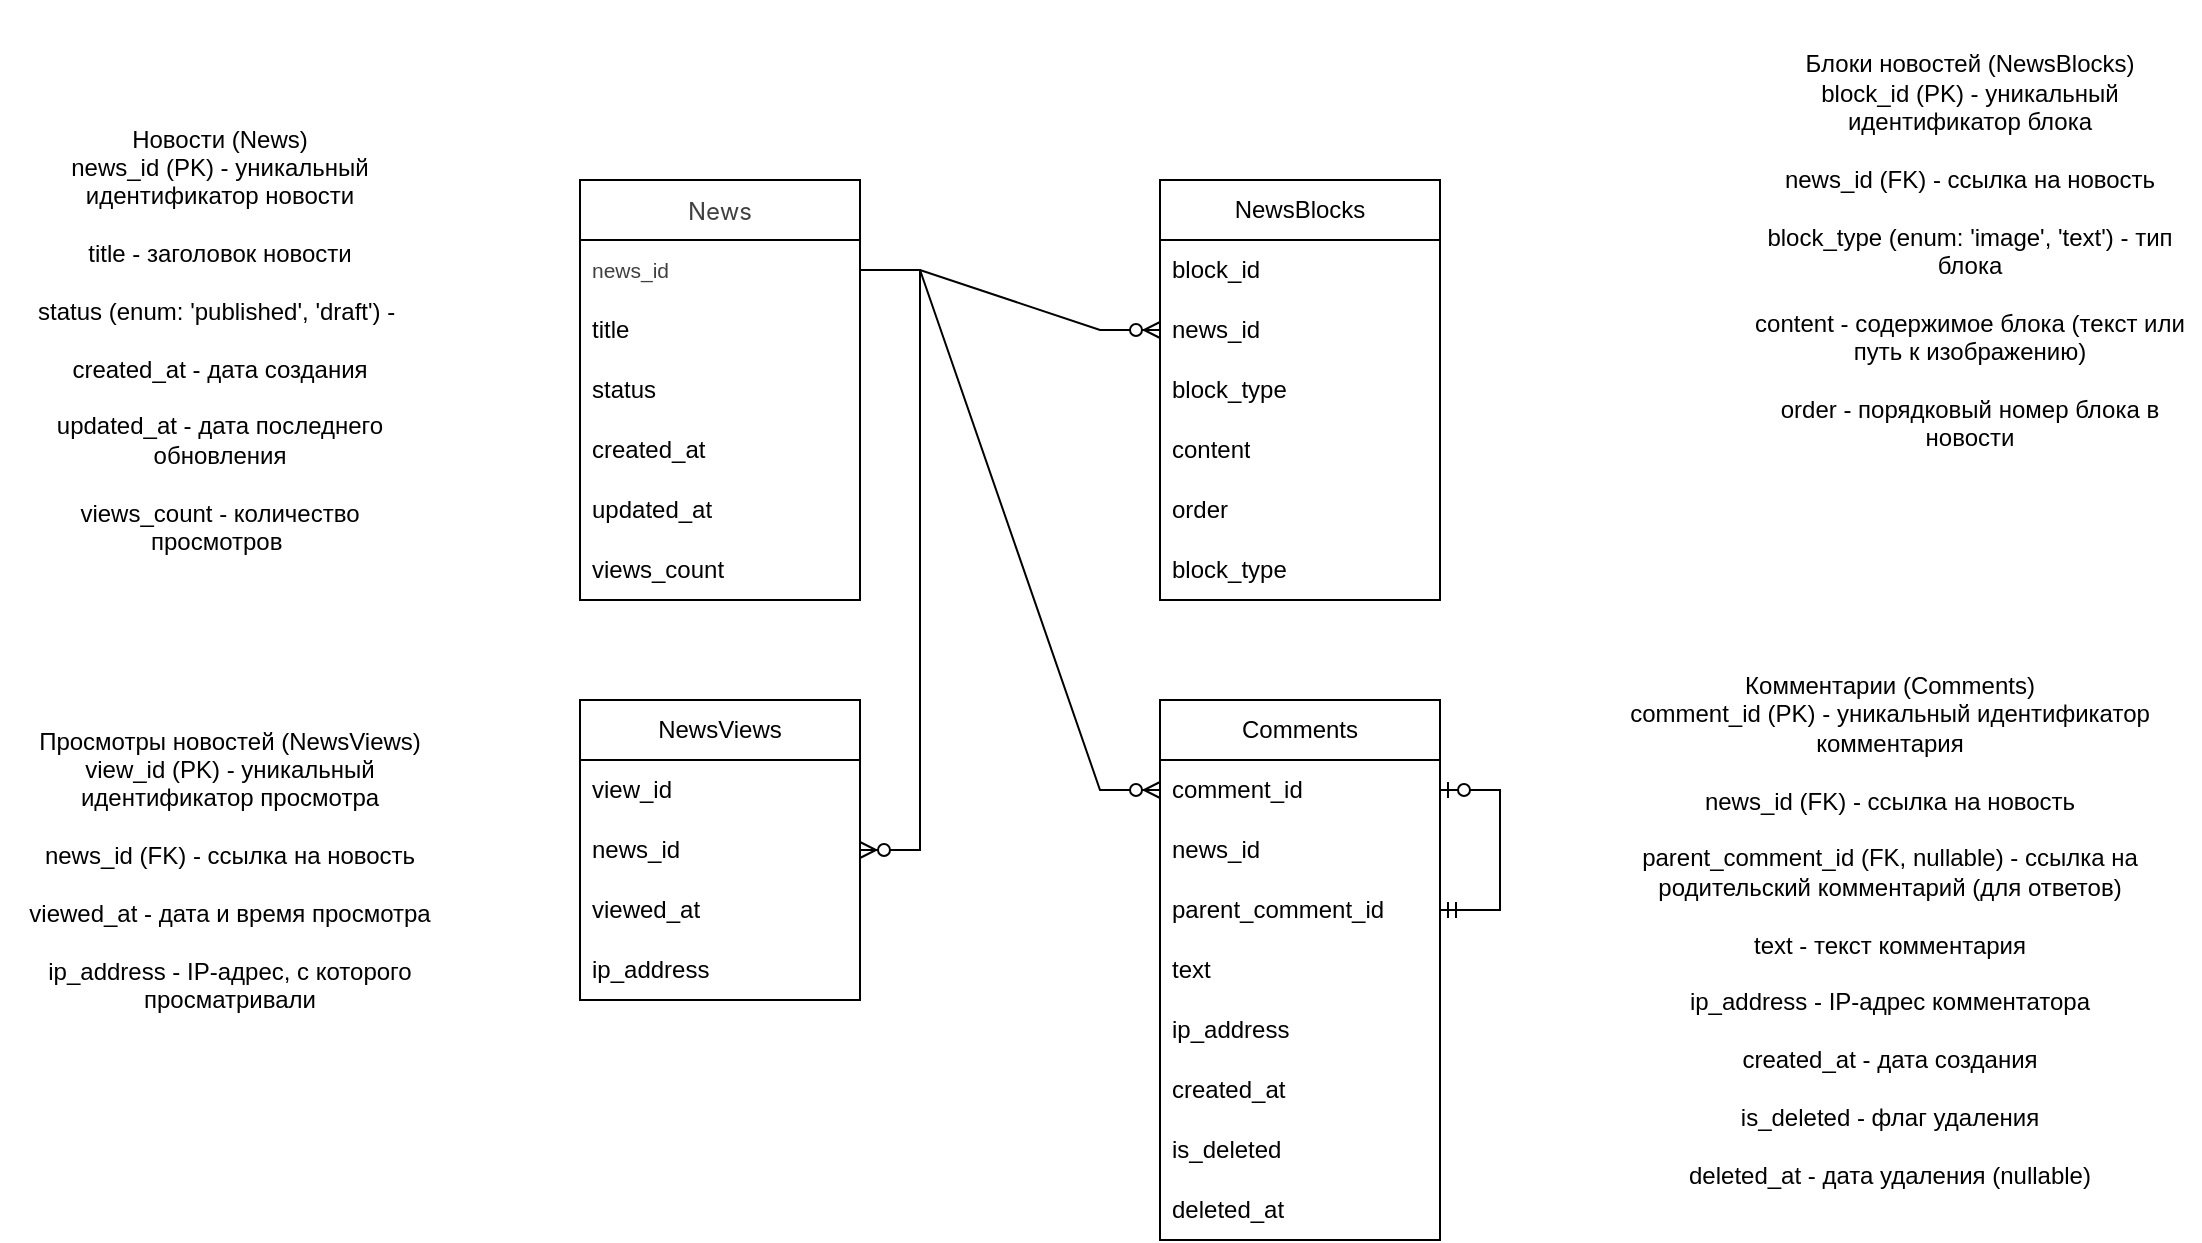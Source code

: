 <mxfile version="26.2.10">
  <diagram name="Страница — 1" id="KqVdlNlK7JJ7JEKHCbd8">
    <mxGraphModel dx="1172" dy="462" grid="1" gridSize="10" guides="1" tooltips="1" connect="1" arrows="1" fold="1" page="1" pageScale="1" pageWidth="827" pageHeight="1169" math="0" shadow="0">
      <root>
        <mxCell id="0" />
        <mxCell id="1" parent="0" />
        <mxCell id="3GEyTsKZ42JATMLCnBji-1" value="&lt;h3 style=&quot;font-weight: var(--ds-font-weight-strong); font-size: calc(var(--ds-md-zoom)*16px); line-height: 1.5; margin: calc(var(--ds-md-zoom)*16px)0 calc(var(--ds-md-zoom)*12px)0; color: rgb(64, 64, 64); font-family: DeepSeek-CJK-patch, Inter, system-ui, -apple-system, BlinkMacSystemFont, &amp;quot;Segoe UI&amp;quot;, Roboto, &amp;quot;Noto Sans&amp;quot;, Ubuntu, Cantarell, &amp;quot;Helvetica Neue&amp;quot;, Oxygen, &amp;quot;Open Sans&amp;quot;, sans-serif; text-align: start;&quot;&gt;News&lt;/h3&gt;" style="swimlane;fontStyle=0;childLayout=stackLayout;horizontal=1;startSize=30;horizontalStack=0;resizeParent=1;resizeParentMax=0;resizeLast=0;collapsible=1;marginBottom=0;whiteSpace=wrap;html=1;" parent="1" vertex="1">
          <mxGeometry x="340" y="170" width="140" height="210" as="geometry" />
        </mxCell>
        <mxCell id="3GEyTsKZ42JATMLCnBji-2" value="&lt;font color=&quot;#404040&quot;&gt;&lt;span style=&quot;font-size: 10.5px;&quot;&gt;news_id&amp;nbsp;&lt;/span&gt;&lt;/font&gt;" style="text;strokeColor=none;fillColor=none;align=left;verticalAlign=middle;spacingLeft=4;spacingRight=4;overflow=hidden;points=[[0,0.5],[1,0.5]];portConstraint=eastwest;rotatable=0;whiteSpace=wrap;html=1;" parent="3GEyTsKZ42JATMLCnBji-1" vertex="1">
          <mxGeometry y="30" width="140" height="30" as="geometry" />
        </mxCell>
        <mxCell id="3GEyTsKZ42JATMLCnBji-3" value="title" style="text;strokeColor=none;fillColor=none;align=left;verticalAlign=middle;spacingLeft=4;spacingRight=4;overflow=hidden;points=[[0,0.5],[1,0.5]];portConstraint=eastwest;rotatable=0;whiteSpace=wrap;html=1;" parent="3GEyTsKZ42JATMLCnBji-1" vertex="1">
          <mxGeometry y="60" width="140" height="30" as="geometry" />
        </mxCell>
        <mxCell id="3GEyTsKZ42JATMLCnBji-4" value="status" style="text;strokeColor=none;fillColor=none;align=left;verticalAlign=middle;spacingLeft=4;spacingRight=4;overflow=hidden;points=[[0,0.5],[1,0.5]];portConstraint=eastwest;rotatable=0;whiteSpace=wrap;html=1;" parent="3GEyTsKZ42JATMLCnBji-1" vertex="1">
          <mxGeometry y="90" width="140" height="30" as="geometry" />
        </mxCell>
        <mxCell id="3GEyTsKZ42JATMLCnBji-5" value="created_at&amp;nbsp;" style="text;strokeColor=none;fillColor=none;align=left;verticalAlign=middle;spacingLeft=4;spacingRight=4;overflow=hidden;points=[[0,0.5],[1,0.5]];portConstraint=eastwest;rotatable=0;whiteSpace=wrap;html=1;" parent="3GEyTsKZ42JATMLCnBji-1" vertex="1">
          <mxGeometry y="120" width="140" height="30" as="geometry" />
        </mxCell>
        <mxCell id="3GEyTsKZ42JATMLCnBji-6" value="updated_at&amp;nbsp;" style="text;strokeColor=none;fillColor=none;align=left;verticalAlign=middle;spacingLeft=4;spacingRight=4;overflow=hidden;points=[[0,0.5],[1,0.5]];portConstraint=eastwest;rotatable=0;whiteSpace=wrap;html=1;" parent="3GEyTsKZ42JATMLCnBji-1" vertex="1">
          <mxGeometry y="150" width="140" height="30" as="geometry" />
        </mxCell>
        <mxCell id="3GEyTsKZ42JATMLCnBji-7" value="&lt;span style=&quot;text-align: center;&quot;&gt;views_count&amp;nbsp;&lt;/span&gt;" style="text;strokeColor=none;fillColor=none;align=left;verticalAlign=middle;spacingLeft=4;spacingRight=4;overflow=hidden;points=[[0,0.5],[1,0.5]];portConstraint=eastwest;rotatable=0;whiteSpace=wrap;html=1;" parent="3GEyTsKZ42JATMLCnBji-1" vertex="1">
          <mxGeometry y="180" width="140" height="30" as="geometry" />
        </mxCell>
        <mxCell id="3GEyTsKZ42JATMLCnBji-9" value="&lt;div&gt;Новости (News)&lt;/div&gt;&lt;div&gt;news_id (PK) - уникальный идентификатор новости&lt;/div&gt;&lt;div&gt;&lt;br&gt;&lt;/div&gt;&lt;div&gt;title - заголовок новости&lt;/div&gt;&lt;div&gt;&lt;br&gt;&lt;/div&gt;&lt;div&gt;status (enum: &#39;published&#39;, &#39;draft&#39;) -&amp;nbsp;&lt;/div&gt;&lt;div&gt;&lt;br&gt;&lt;/div&gt;&lt;div&gt;created_at - дата создания&lt;/div&gt;&lt;div&gt;&lt;br&gt;&lt;/div&gt;&lt;div&gt;updated_at - дата последнего обновления&lt;/div&gt;&lt;div&gt;&lt;br&gt;&lt;/div&gt;&lt;div&gt;views_count - количество просмотров&amp;nbsp;&lt;/div&gt;" style="text;html=1;align=center;verticalAlign=middle;whiteSpace=wrap;rounded=0;" parent="1" vertex="1">
          <mxGeometry x="60" y="80" width="200" height="340" as="geometry" />
        </mxCell>
        <mxCell id="3GEyTsKZ42JATMLCnBji-10" value="&lt;div&gt;Блоки новостей (NewsBlocks)&lt;/div&gt;&lt;div&gt;block_id (PK) - уникальный идентификатор блока&lt;/div&gt;&lt;div&gt;&lt;br&gt;&lt;/div&gt;&lt;div&gt;news_id (FK) - ссылка на новость&lt;/div&gt;&lt;div&gt;&lt;br&gt;&lt;/div&gt;&lt;div&gt;block_type (enum: &#39;image&#39;, &#39;text&#39;) - тип блока&lt;/div&gt;&lt;div&gt;&lt;br&gt;&lt;/div&gt;&lt;div&gt;content - содержимое блока (текст или путь к изображению)&lt;/div&gt;&lt;div&gt;&lt;br&gt;&lt;/div&gt;&lt;div&gt;order - порядковый номер блока в новости&lt;/div&gt;&lt;div&gt;&lt;br&gt;&lt;/div&gt;&lt;div&gt;&lt;br&gt;&lt;/div&gt;" style="text;html=1;align=center;verticalAlign=middle;whiteSpace=wrap;rounded=0;" parent="1" vertex="1">
          <mxGeometry x="920" y="80" width="230" height="280" as="geometry" />
        </mxCell>
        <mxCell id="3GEyTsKZ42JATMLCnBji-11" value="NewsBlocks" style="swimlane;fontStyle=0;childLayout=stackLayout;horizontal=1;startSize=30;horizontalStack=0;resizeParent=1;resizeParentMax=0;resizeLast=0;collapsible=1;marginBottom=0;whiteSpace=wrap;html=1;" parent="1" vertex="1">
          <mxGeometry x="630" y="170" width="140" height="210" as="geometry" />
        </mxCell>
        <mxCell id="3GEyTsKZ42JATMLCnBji-12" value="&lt;span style=&quot;text-align: center;&quot;&gt;block_id&lt;/span&gt;" style="text;strokeColor=none;fillColor=none;align=left;verticalAlign=middle;spacingLeft=4;spacingRight=4;overflow=hidden;points=[[0,0.5],[1,0.5]];portConstraint=eastwest;rotatable=0;whiteSpace=wrap;html=1;" parent="3GEyTsKZ42JATMLCnBji-11" vertex="1">
          <mxGeometry y="30" width="140" height="30" as="geometry" />
        </mxCell>
        <mxCell id="3GEyTsKZ42JATMLCnBji-13" value="&lt;span style=&quot;text-align: center;&quot;&gt;news_id&amp;nbsp;&lt;/span&gt;" style="text;strokeColor=none;fillColor=none;align=left;verticalAlign=middle;spacingLeft=4;spacingRight=4;overflow=hidden;points=[[0,0.5],[1,0.5]];portConstraint=eastwest;rotatable=0;whiteSpace=wrap;html=1;" parent="3GEyTsKZ42JATMLCnBji-11" vertex="1">
          <mxGeometry y="60" width="140" height="30" as="geometry" />
        </mxCell>
        <mxCell id="3GEyTsKZ42JATMLCnBji-14" value="&lt;span style=&quot;text-align: center;&quot;&gt;block_type&lt;/span&gt;" style="text;strokeColor=none;fillColor=none;align=left;verticalAlign=middle;spacingLeft=4;spacingRight=4;overflow=hidden;points=[[0,0.5],[1,0.5]];portConstraint=eastwest;rotatable=0;whiteSpace=wrap;html=1;" parent="3GEyTsKZ42JATMLCnBji-11" vertex="1">
          <mxGeometry y="90" width="140" height="30" as="geometry" />
        </mxCell>
        <mxCell id="3GEyTsKZ42JATMLCnBji-15" value="&lt;span style=&quot;text-align: center;&quot;&gt;content&lt;/span&gt;" style="text;strokeColor=none;fillColor=none;align=left;verticalAlign=middle;spacingLeft=4;spacingRight=4;overflow=hidden;points=[[0,0.5],[1,0.5]];portConstraint=eastwest;rotatable=0;whiteSpace=wrap;html=1;" parent="3GEyTsKZ42JATMLCnBji-11" vertex="1">
          <mxGeometry y="120" width="140" height="30" as="geometry" />
        </mxCell>
        <mxCell id="3GEyTsKZ42JATMLCnBji-16" value="&lt;span style=&quot;text-align: center;&quot;&gt;order&lt;/span&gt;" style="text;strokeColor=none;fillColor=none;align=left;verticalAlign=middle;spacingLeft=4;spacingRight=4;overflow=hidden;points=[[0,0.5],[1,0.5]];portConstraint=eastwest;rotatable=0;whiteSpace=wrap;html=1;" parent="3GEyTsKZ42JATMLCnBji-11" vertex="1">
          <mxGeometry y="150" width="140" height="30" as="geometry" />
        </mxCell>
        <mxCell id="3GEyTsKZ42JATMLCnBji-17" value="&lt;span style=&quot;text-align: center;&quot;&gt;block_type&lt;/span&gt;" style="text;strokeColor=none;fillColor=none;align=left;verticalAlign=middle;spacingLeft=4;spacingRight=4;overflow=hidden;points=[[0,0.5],[1,0.5]];portConstraint=eastwest;rotatable=0;whiteSpace=wrap;html=1;" parent="3GEyTsKZ42JATMLCnBji-11" vertex="1">
          <mxGeometry y="180" width="140" height="30" as="geometry" />
        </mxCell>
        <mxCell id="3GEyTsKZ42JATMLCnBji-18" value="Comments" style="swimlane;fontStyle=0;childLayout=stackLayout;horizontal=1;startSize=30;horizontalStack=0;resizeParent=1;resizeParentMax=0;resizeLast=0;collapsible=1;marginBottom=0;whiteSpace=wrap;html=1;" parent="1" vertex="1">
          <mxGeometry x="630" y="430" width="140" height="270" as="geometry" />
        </mxCell>
        <mxCell id="3GEyTsKZ42JATMLCnBji-19" value="&lt;span style=&quot;text-align: center;&quot;&gt;comment_id&amp;nbsp;&lt;/span&gt;" style="text;strokeColor=none;fillColor=none;align=left;verticalAlign=middle;spacingLeft=4;spacingRight=4;overflow=hidden;points=[[0,0.5],[1,0.5]];portConstraint=eastwest;rotatable=0;whiteSpace=wrap;html=1;" parent="3GEyTsKZ42JATMLCnBji-18" vertex="1">
          <mxGeometry y="30" width="140" height="30" as="geometry" />
        </mxCell>
        <mxCell id="3GEyTsKZ42JATMLCnBji-20" value="&lt;span style=&quot;text-align: center;&quot;&gt;news_id&amp;nbsp;&lt;/span&gt;" style="text;strokeColor=none;fillColor=none;align=left;verticalAlign=middle;spacingLeft=4;spacingRight=4;overflow=hidden;points=[[0,0.5],[1,0.5]];portConstraint=eastwest;rotatable=0;whiteSpace=wrap;html=1;" parent="3GEyTsKZ42JATMLCnBji-18" vertex="1">
          <mxGeometry y="60" width="140" height="30" as="geometry" />
        </mxCell>
        <mxCell id="3GEyTsKZ42JATMLCnBji-21" value="&lt;span style=&quot;text-align: center;&quot;&gt;parent_comment_id&amp;nbsp;&lt;/span&gt;" style="text;strokeColor=none;fillColor=none;align=left;verticalAlign=middle;spacingLeft=4;spacingRight=4;overflow=hidden;points=[[0,0.5],[1,0.5]];portConstraint=eastwest;rotatable=0;whiteSpace=wrap;html=1;" parent="3GEyTsKZ42JATMLCnBji-18" vertex="1">
          <mxGeometry y="90" width="140" height="30" as="geometry" />
        </mxCell>
        <mxCell id="3GEyTsKZ42JATMLCnBji-23" value="&lt;span style=&quot;text-align: center;&quot;&gt;text&amp;nbsp;&lt;/span&gt;" style="text;strokeColor=none;fillColor=none;align=left;verticalAlign=middle;spacingLeft=4;spacingRight=4;overflow=hidden;points=[[0,0.5],[1,0.5]];portConstraint=eastwest;rotatable=0;whiteSpace=wrap;html=1;" parent="3GEyTsKZ42JATMLCnBji-18" vertex="1">
          <mxGeometry y="120" width="140" height="30" as="geometry" />
        </mxCell>
        <mxCell id="3GEyTsKZ42JATMLCnBji-24" value="&lt;span style=&quot;text-align: center;&quot;&gt;ip_address&lt;/span&gt;" style="text;strokeColor=none;fillColor=none;align=left;verticalAlign=middle;spacingLeft=4;spacingRight=4;overflow=hidden;points=[[0,0.5],[1,0.5]];portConstraint=eastwest;rotatable=0;whiteSpace=wrap;html=1;" parent="3GEyTsKZ42JATMLCnBji-18" vertex="1">
          <mxGeometry y="150" width="140" height="30" as="geometry" />
        </mxCell>
        <mxCell id="3GEyTsKZ42JATMLCnBji-25" value="&lt;span style=&quot;text-align: center;&quot;&gt;created_at&lt;/span&gt;" style="text;strokeColor=none;fillColor=none;align=left;verticalAlign=middle;spacingLeft=4;spacingRight=4;overflow=hidden;points=[[0,0.5],[1,0.5]];portConstraint=eastwest;rotatable=0;whiteSpace=wrap;html=1;" parent="3GEyTsKZ42JATMLCnBji-18" vertex="1">
          <mxGeometry y="180" width="140" height="30" as="geometry" />
        </mxCell>
        <mxCell id="3GEyTsKZ42JATMLCnBji-26" value="&lt;span style=&quot;text-align: center;&quot;&gt;is_deleted&lt;/span&gt;" style="text;strokeColor=none;fillColor=none;align=left;verticalAlign=middle;spacingLeft=4;spacingRight=4;overflow=hidden;points=[[0,0.5],[1,0.5]];portConstraint=eastwest;rotatable=0;whiteSpace=wrap;html=1;" parent="3GEyTsKZ42JATMLCnBji-18" vertex="1">
          <mxGeometry y="210" width="140" height="30" as="geometry" />
        </mxCell>
        <mxCell id="3GEyTsKZ42JATMLCnBji-27" value="&lt;span style=&quot;text-align: center;&quot;&gt;deleted_at&lt;/span&gt;" style="text;strokeColor=none;fillColor=none;align=left;verticalAlign=middle;spacingLeft=4;spacingRight=4;overflow=hidden;points=[[0,0.5],[1,0.5]];portConstraint=eastwest;rotatable=0;whiteSpace=wrap;html=1;" parent="3GEyTsKZ42JATMLCnBji-18" vertex="1">
          <mxGeometry y="240" width="140" height="30" as="geometry" />
        </mxCell>
        <mxCell id="eO1NVQXrXCYnVhbEPfc1-6" value="" style="edgeStyle=entityRelationEdgeStyle;fontSize=12;html=1;endArrow=ERzeroToOne;startArrow=ERmandOne;rounded=0;entryX=1;entryY=0.5;entryDx=0;entryDy=0;" edge="1" parent="3GEyTsKZ42JATMLCnBji-18" source="3GEyTsKZ42JATMLCnBji-21" target="3GEyTsKZ42JATMLCnBji-19">
          <mxGeometry width="100" height="100" relative="1" as="geometry">
            <mxPoint x="140" y="45" as="sourcePoint" />
            <mxPoint x="180" y="-50" as="targetPoint" />
            <Array as="points">
              <mxPoint x="80" y="80" />
              <mxPoint x="310" y="70" />
              <mxPoint x="60" y="60" />
            </Array>
          </mxGeometry>
        </mxCell>
        <mxCell id="3GEyTsKZ42JATMLCnBji-22" value="&lt;div&gt;Комментарии (Comments)&lt;/div&gt;&lt;div&gt;comment_id (PK) - уникальный идентификатор комментария&lt;/div&gt;&lt;div&gt;&lt;br&gt;&lt;/div&gt;&lt;div&gt;news_id (FK) - ссылка на новость&lt;/div&gt;&lt;div&gt;&lt;br&gt;&lt;/div&gt;&lt;div&gt;parent_comment_id (FK, nullable) - ссылка на родительский комментарий (для ответов)&lt;/div&gt;&lt;div&gt;&lt;br&gt;&lt;/div&gt;&lt;div&gt;text - текст комментария&lt;/div&gt;&lt;div&gt;&lt;br&gt;&lt;/div&gt;&lt;div&gt;ip_address - IP-адрес комментатора&lt;/div&gt;&lt;div&gt;&lt;br&gt;&lt;/div&gt;&lt;div&gt;created_at - дата создания&lt;/div&gt;&lt;div&gt;&lt;br&gt;&lt;/div&gt;&lt;div&gt;is_deleted - флаг удаления&lt;/div&gt;&lt;div&gt;&lt;br&gt;&lt;/div&gt;&lt;div&gt;deleted_at - дата удаления (nullable)&lt;/div&gt;" style="text;html=1;align=center;verticalAlign=middle;whiteSpace=wrap;rounded=0;" parent="1" vertex="1">
          <mxGeometry x="860" y="430" width="270" height="230" as="geometry" />
        </mxCell>
        <mxCell id="3GEyTsKZ42JATMLCnBji-30" value="NewsViews" style="swimlane;fontStyle=0;childLayout=stackLayout;horizontal=1;startSize=30;horizontalStack=0;resizeParent=1;resizeParentMax=0;resizeLast=0;collapsible=1;marginBottom=0;whiteSpace=wrap;html=1;" parent="1" vertex="1">
          <mxGeometry x="340" y="430" width="140" height="150" as="geometry" />
        </mxCell>
        <mxCell id="3GEyTsKZ42JATMLCnBji-31" value="&lt;span style=&quot;text-align: center;&quot;&gt;view_id&lt;/span&gt;" style="text;strokeColor=none;fillColor=none;align=left;verticalAlign=middle;spacingLeft=4;spacingRight=4;overflow=hidden;points=[[0,0.5],[1,0.5]];portConstraint=eastwest;rotatable=0;whiteSpace=wrap;html=1;" parent="3GEyTsKZ42JATMLCnBji-30" vertex="1">
          <mxGeometry y="30" width="140" height="30" as="geometry" />
        </mxCell>
        <mxCell id="3GEyTsKZ42JATMLCnBji-32" value="&lt;span style=&quot;text-align: center;&quot;&gt;news_id&lt;/span&gt;" style="text;strokeColor=none;fillColor=none;align=left;verticalAlign=middle;spacingLeft=4;spacingRight=4;overflow=hidden;points=[[0,0.5],[1,0.5]];portConstraint=eastwest;rotatable=0;whiteSpace=wrap;html=1;" parent="3GEyTsKZ42JATMLCnBji-30" vertex="1">
          <mxGeometry y="60" width="140" height="30" as="geometry" />
        </mxCell>
        <mxCell id="3GEyTsKZ42JATMLCnBji-35" value="&lt;span style=&quot;text-align: center;&quot;&gt;viewed_at&amp;nbsp;&lt;/span&gt;" style="text;strokeColor=none;fillColor=none;align=left;verticalAlign=middle;spacingLeft=4;spacingRight=4;overflow=hidden;points=[[0,0.5],[1,0.5]];portConstraint=eastwest;rotatable=0;whiteSpace=wrap;html=1;" parent="3GEyTsKZ42JATMLCnBji-30" vertex="1">
          <mxGeometry y="90" width="140" height="30" as="geometry" />
        </mxCell>
        <mxCell id="3GEyTsKZ42JATMLCnBji-33" value="&lt;span style=&quot;text-align: center;&quot;&gt;ip_address&amp;nbsp;&lt;/span&gt;" style="text;strokeColor=none;fillColor=none;align=left;verticalAlign=middle;spacingLeft=4;spacingRight=4;overflow=hidden;points=[[0,0.5],[1,0.5]];portConstraint=eastwest;rotatable=0;whiteSpace=wrap;html=1;" parent="3GEyTsKZ42JATMLCnBji-30" vertex="1">
          <mxGeometry y="120" width="140" height="30" as="geometry" />
        </mxCell>
        <mxCell id="3GEyTsKZ42JATMLCnBji-34" value="&lt;div&gt;Просмотры новостей (NewsViews)&lt;/div&gt;&lt;div&gt;view_id (PK) - уникальный идентификатор просмотра&lt;/div&gt;&lt;div&gt;&lt;br&gt;&lt;/div&gt;&lt;div&gt;news_id (FK) - ссылка на новость&lt;/div&gt;&lt;div&gt;&lt;br&gt;&lt;/div&gt;&lt;div&gt;viewed_at - дата и время просмотра&lt;/div&gt;&lt;div&gt;&lt;br&gt;&lt;/div&gt;&lt;div&gt;ip_address - IP-адрес, с которого просматривали&lt;/div&gt;" style="text;html=1;align=center;verticalAlign=middle;whiteSpace=wrap;rounded=0;" parent="1" vertex="1">
          <mxGeometry x="50" y="420" width="230" height="190" as="geometry" />
        </mxCell>
        <mxCell id="eO1NVQXrXCYnVhbEPfc1-1" value="" style="edgeStyle=entityRelationEdgeStyle;fontSize=12;html=1;endArrow=ERzeroToMany;endFill=1;rounded=0;exitX=1;exitY=0.5;exitDx=0;exitDy=0;entryX=0;entryY=0.5;entryDx=0;entryDy=0;" edge="1" parent="1" source="3GEyTsKZ42JATMLCnBji-2" target="3GEyTsKZ42JATMLCnBji-13">
          <mxGeometry width="100" height="100" relative="1" as="geometry">
            <mxPoint x="520" y="380" as="sourcePoint" />
            <mxPoint x="620" y="280" as="targetPoint" />
          </mxGeometry>
        </mxCell>
        <mxCell id="eO1NVQXrXCYnVhbEPfc1-5" value="" style="edgeStyle=entityRelationEdgeStyle;fontSize=12;html=1;endArrow=ERzeroToMany;endFill=1;rounded=0;exitX=1;exitY=0.5;exitDx=0;exitDy=0;entryX=1;entryY=0.5;entryDx=0;entryDy=0;" edge="1" parent="1" source="3GEyTsKZ42JATMLCnBji-2" target="3GEyTsKZ42JATMLCnBji-32">
          <mxGeometry width="100" height="100" relative="1" as="geometry">
            <mxPoint x="540" y="460" as="sourcePoint" />
            <mxPoint x="640" y="360" as="targetPoint" />
          </mxGeometry>
        </mxCell>
        <mxCell id="eO1NVQXrXCYnVhbEPfc1-7" value="" style="edgeStyle=entityRelationEdgeStyle;fontSize=12;html=1;endArrow=ERzeroToMany;endFill=1;rounded=0;exitX=1;exitY=0.5;exitDx=0;exitDy=0;entryX=0;entryY=0.5;entryDx=0;entryDy=0;" edge="1" parent="1" source="3GEyTsKZ42JATMLCnBji-2" target="3GEyTsKZ42JATMLCnBji-19">
          <mxGeometry width="100" height="100" relative="1" as="geometry">
            <mxPoint x="580" y="490" as="sourcePoint" />
            <mxPoint x="680" y="390" as="targetPoint" />
          </mxGeometry>
        </mxCell>
      </root>
    </mxGraphModel>
  </diagram>
</mxfile>
